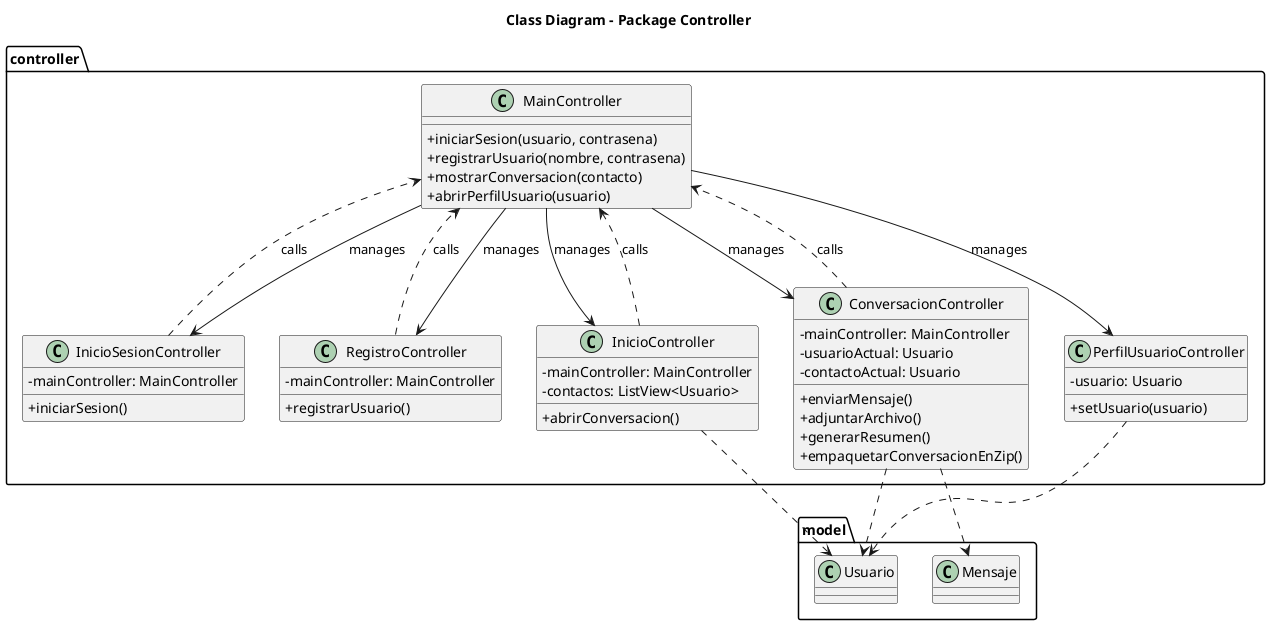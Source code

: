 @startuml
title Class Diagram - Package Controller

skinparam classAttributeIconSize 0

package model {
  class Usuario
  class Mensaje
}

package controller {

  class MainController {
    +iniciarSesion(usuario, contrasena)
    +registrarUsuario(nombre, contrasena)
    +mostrarConversacion(contacto)
    +abrirPerfilUsuario(usuario)
  }

  class InicioSesionController {
    -mainController: MainController
    +iniciarSesion()
  }

  class RegistroController {
    -mainController: MainController
    +registrarUsuario()
  }

  class InicioController {
    -mainController: MainController
    -contactos: ListView<Usuario>
    +abrirConversacion()
  }

  class ConversacionController {
    -mainController: MainController
    -usuarioActual: Usuario
    -contactoActual: Usuario
    +enviarMensaje()
    +adjuntarArchivo()
    +generarResumen()
    +empaquetarConversacionEnZip()
  }

  class PerfilUsuarioController {
    -usuario: Usuario
    +setUsuario(usuario)
  }

}

' --- Relaciones ---

MainController --> InicioSesionController : "manages"
MainController --> RegistroController : "manages"
MainController --> InicioController : "manages"
MainController --> ConversacionController : "manages"
MainController --> PerfilUsuarioController : "manages"

InicioSesionController ..> MainController : calls
RegistroController ..> MainController : calls
InicioController ..> MainController : calls
ConversacionController ..> MainController : calls

' --- Dependencias con el Modelo ---

InicioController ..> Usuario
ConversacionController ..> Usuario
ConversacionController ..> Mensaje
PerfilUsuarioController ..> Usuario

@enduml
